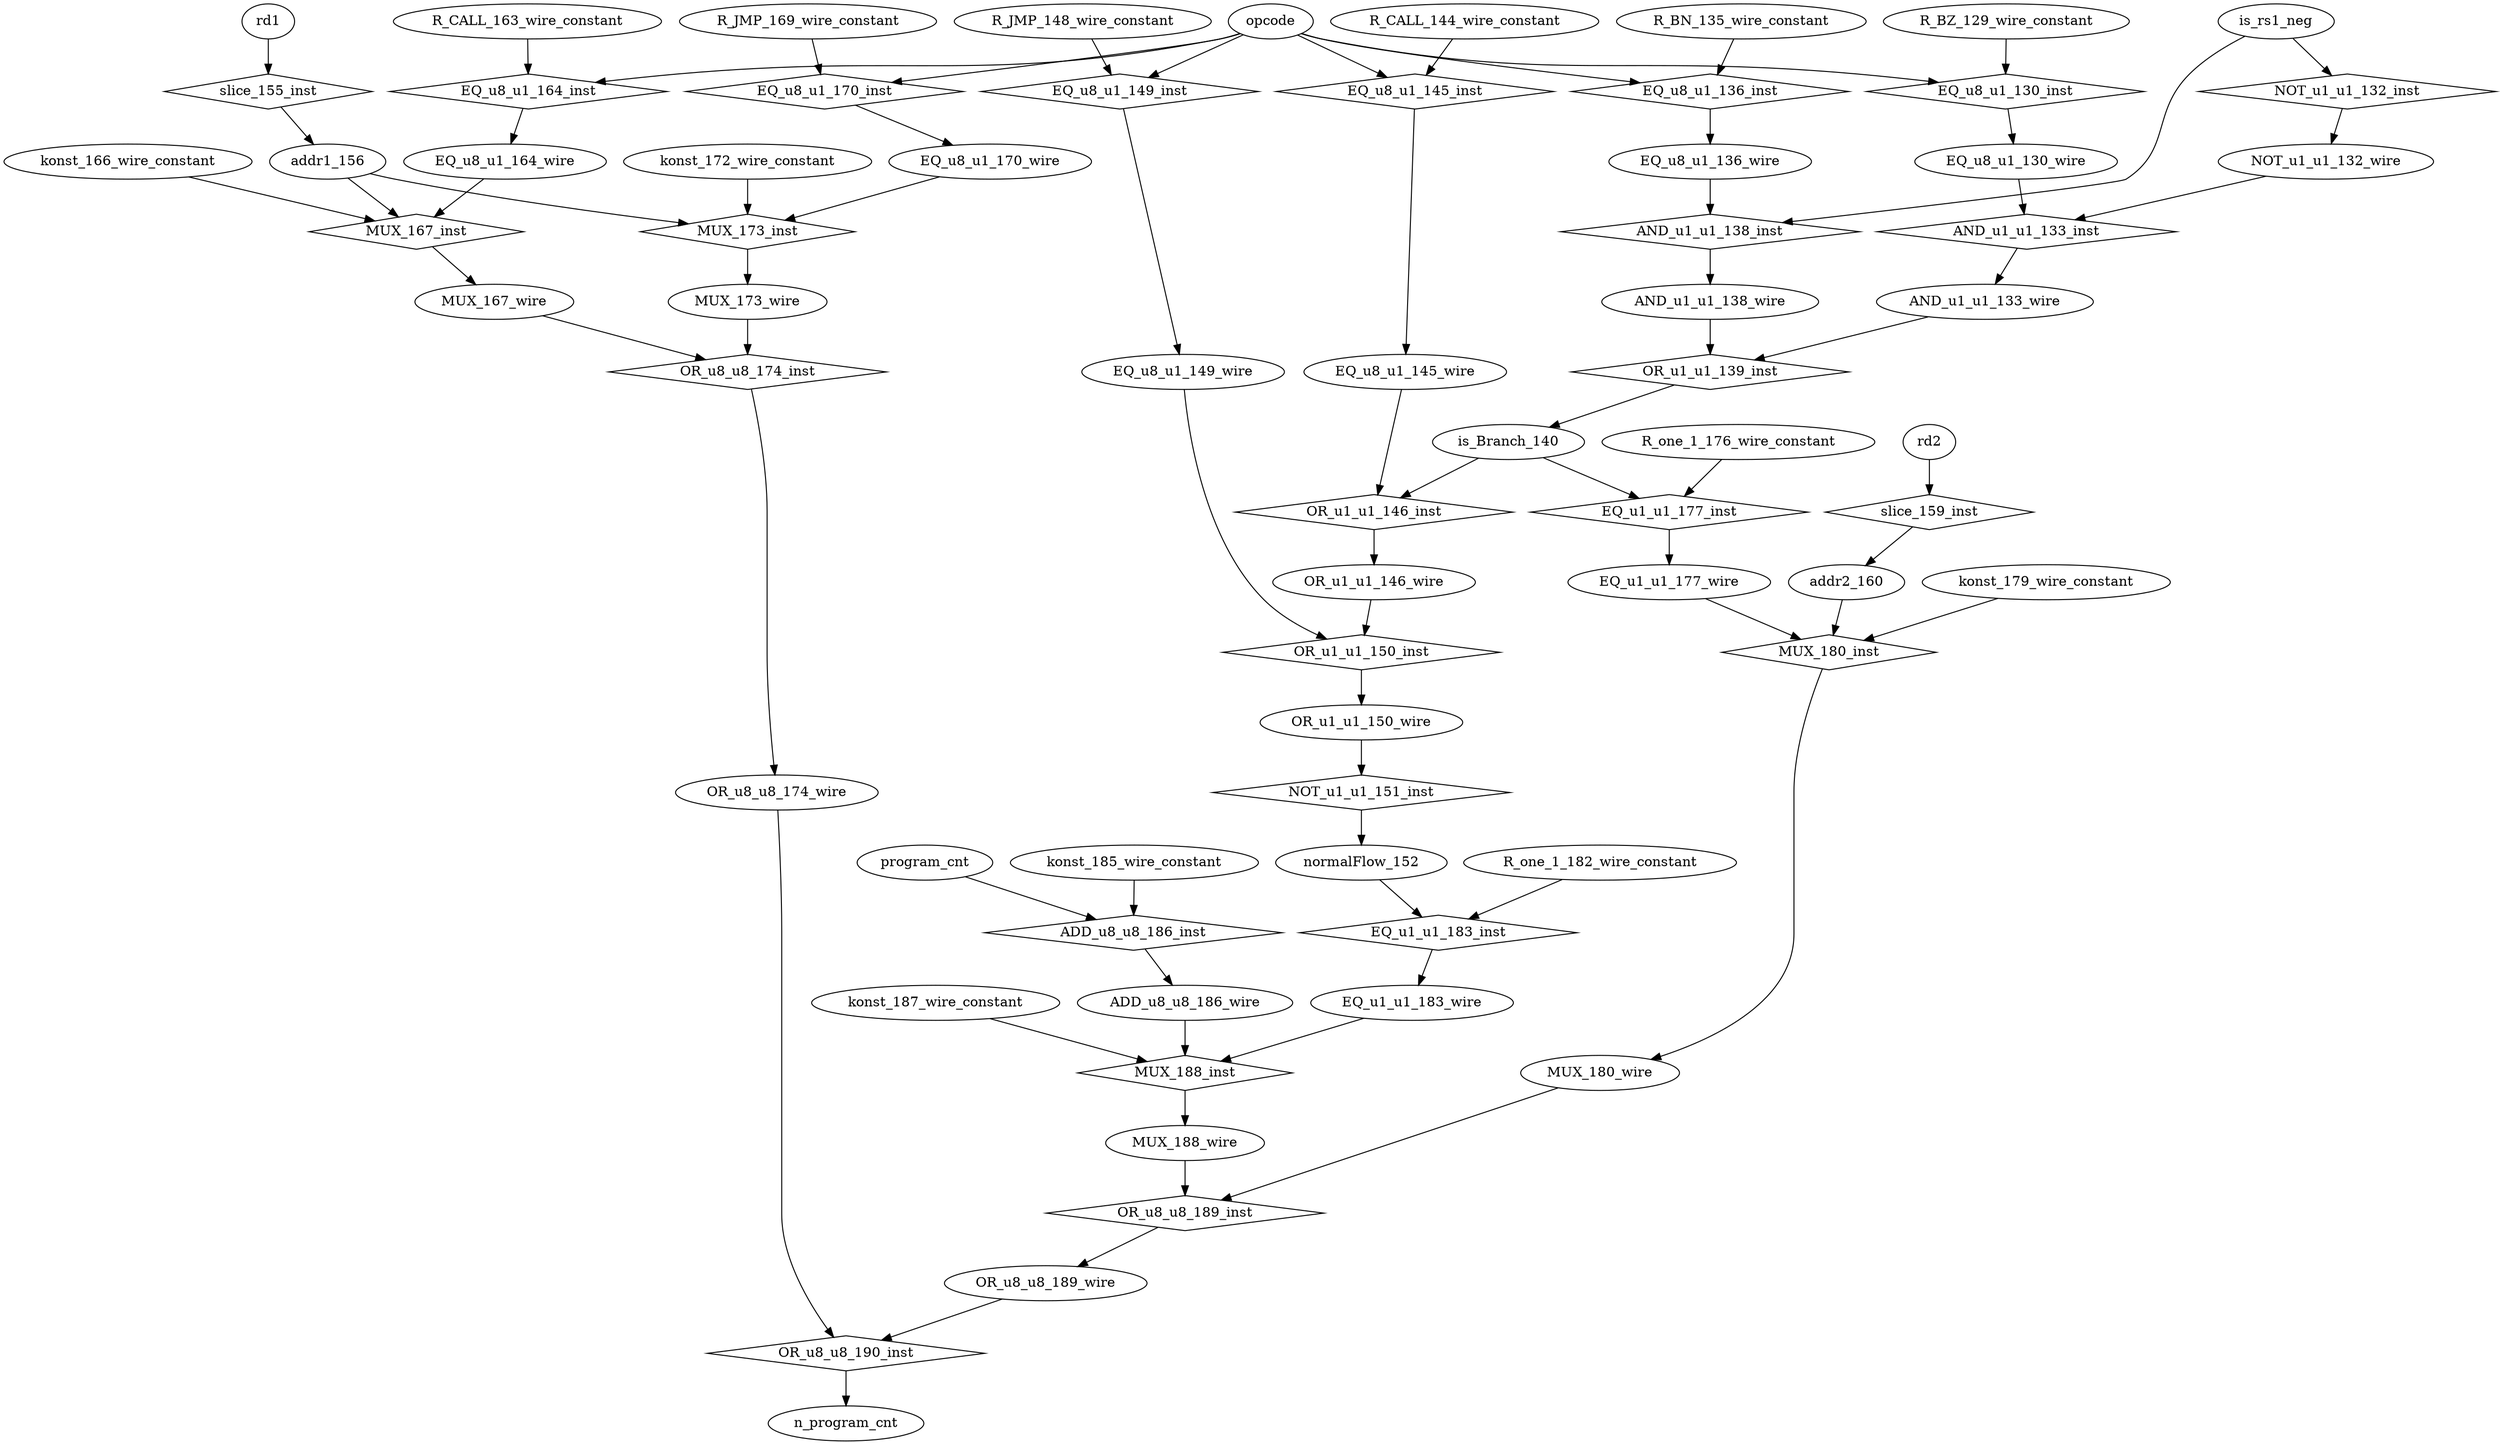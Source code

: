 digraph data_path {
  ADD_u8_u8_186_wire [shape=ellipse];
  AND_u1_u1_133_wire [shape=ellipse];
  AND_u1_u1_138_wire [shape=ellipse];
  EQ_u1_u1_177_wire [shape=ellipse];
  EQ_u1_u1_183_wire [shape=ellipse];
  EQ_u8_u1_130_wire [shape=ellipse];
  EQ_u8_u1_136_wire [shape=ellipse];
  EQ_u8_u1_145_wire [shape=ellipse];
  EQ_u8_u1_149_wire [shape=ellipse];
  EQ_u8_u1_164_wire [shape=ellipse];
  EQ_u8_u1_170_wire [shape=ellipse];
  MUX_167_wire [shape=ellipse];
  MUX_173_wire [shape=ellipse];
  MUX_180_wire [shape=ellipse];
  MUX_188_wire [shape=ellipse];
  NOT_u1_u1_132_wire [shape=ellipse];
  OR_u1_u1_146_wire [shape=ellipse];
  OR_u1_u1_150_wire [shape=ellipse];
  OR_u8_u8_174_wire [shape=ellipse];
  OR_u8_u8_189_wire [shape=ellipse];
  R_BN_135_wire_constant [shape=ellipse];
  R_BZ_129_wire_constant [shape=ellipse];
  R_CALL_144_wire_constant [shape=ellipse];
  R_CALL_163_wire_constant [shape=ellipse];
  R_JMP_148_wire_constant [shape=ellipse];
  R_JMP_169_wire_constant [shape=ellipse];
  R_one_1_176_wire_constant [shape=ellipse];
  R_one_1_182_wire_constant [shape=ellipse];
  addr1_156 [shape=ellipse];
  addr2_160 [shape=ellipse];
  is_Branch_140 [shape=ellipse];
  konst_166_wire_constant [shape=ellipse];
  konst_172_wire_constant [shape=ellipse];
  konst_179_wire_constant [shape=ellipse];
  konst_185_wire_constant [shape=ellipse];
  konst_187_wire_constant [shape=ellipse];
  normalFlow_152 [shape=ellipse];
  ADD_u8_u8_186_inst [shape=diamond];
program_cnt  -> ADD_u8_u8_186_inst;
konst_185_wire_constant  -> ADD_u8_u8_186_inst;
ADD_u8_u8_186_inst -> ADD_u8_u8_186_wire;
  AND_u1_u1_133_inst [shape=diamond];
EQ_u8_u1_130_wire  -> AND_u1_u1_133_inst;
NOT_u1_u1_132_wire  -> AND_u1_u1_133_inst;
AND_u1_u1_133_inst -> AND_u1_u1_133_wire;
  AND_u1_u1_138_inst [shape=diamond];
EQ_u8_u1_136_wire  -> AND_u1_u1_138_inst;
is_rs1_neg  -> AND_u1_u1_138_inst;
AND_u1_u1_138_inst -> AND_u1_u1_138_wire;
  EQ_u1_u1_177_inst [shape=diamond];
is_Branch_140  -> EQ_u1_u1_177_inst;
R_one_1_176_wire_constant  -> EQ_u1_u1_177_inst;
EQ_u1_u1_177_inst -> EQ_u1_u1_177_wire;
  EQ_u1_u1_183_inst [shape=diamond];
normalFlow_152  -> EQ_u1_u1_183_inst;
R_one_1_182_wire_constant  -> EQ_u1_u1_183_inst;
EQ_u1_u1_183_inst -> EQ_u1_u1_183_wire;
  EQ_u8_u1_130_inst [shape=diamond];
opcode  -> EQ_u8_u1_130_inst;
R_BZ_129_wire_constant  -> EQ_u8_u1_130_inst;
EQ_u8_u1_130_inst -> EQ_u8_u1_130_wire;
  EQ_u8_u1_136_inst [shape=diamond];
opcode  -> EQ_u8_u1_136_inst;
R_BN_135_wire_constant  -> EQ_u8_u1_136_inst;
EQ_u8_u1_136_inst -> EQ_u8_u1_136_wire;
  EQ_u8_u1_145_inst [shape=diamond];
opcode  -> EQ_u8_u1_145_inst;
R_CALL_144_wire_constant  -> EQ_u8_u1_145_inst;
EQ_u8_u1_145_inst -> EQ_u8_u1_145_wire;
  EQ_u8_u1_149_inst [shape=diamond];
opcode  -> EQ_u8_u1_149_inst;
R_JMP_148_wire_constant  -> EQ_u8_u1_149_inst;
EQ_u8_u1_149_inst -> EQ_u8_u1_149_wire;
  EQ_u8_u1_164_inst [shape=diamond];
opcode  -> EQ_u8_u1_164_inst;
R_CALL_163_wire_constant  -> EQ_u8_u1_164_inst;
EQ_u8_u1_164_inst -> EQ_u8_u1_164_wire;
  EQ_u8_u1_170_inst [shape=diamond];
opcode  -> EQ_u8_u1_170_inst;
R_JMP_169_wire_constant  -> EQ_u8_u1_170_inst;
EQ_u8_u1_170_inst -> EQ_u8_u1_170_wire;
  MUX_167_inst [shape=diamond];
EQ_u8_u1_164_wire  -> MUX_167_inst;
addr1_156  -> MUX_167_inst;
konst_166_wire_constant  -> MUX_167_inst;
MUX_167_inst -> MUX_167_wire;
  MUX_173_inst [shape=diamond];
EQ_u8_u1_170_wire  -> MUX_173_inst;
addr1_156  -> MUX_173_inst;
konst_172_wire_constant  -> MUX_173_inst;
MUX_173_inst -> MUX_173_wire;
  MUX_180_inst [shape=diamond];
EQ_u1_u1_177_wire  -> MUX_180_inst;
addr2_160  -> MUX_180_inst;
konst_179_wire_constant  -> MUX_180_inst;
MUX_180_inst -> MUX_180_wire;
  MUX_188_inst [shape=diamond];
EQ_u1_u1_183_wire  -> MUX_188_inst;
ADD_u8_u8_186_wire  -> MUX_188_inst;
konst_187_wire_constant  -> MUX_188_inst;
MUX_188_inst -> MUX_188_wire;
  NOT_u1_u1_132_inst [shape=diamond];
is_rs1_neg  -> NOT_u1_u1_132_inst;
NOT_u1_u1_132_inst -> NOT_u1_u1_132_wire;
  NOT_u1_u1_151_inst [shape=diamond];
OR_u1_u1_150_wire  -> NOT_u1_u1_151_inst;
NOT_u1_u1_151_inst -> normalFlow_152;
  OR_u1_u1_139_inst [shape=diamond];
AND_u1_u1_133_wire  -> OR_u1_u1_139_inst;
AND_u1_u1_138_wire  -> OR_u1_u1_139_inst;
OR_u1_u1_139_inst -> is_Branch_140;
  OR_u1_u1_146_inst [shape=diamond];
is_Branch_140  -> OR_u1_u1_146_inst;
EQ_u8_u1_145_wire  -> OR_u1_u1_146_inst;
OR_u1_u1_146_inst -> OR_u1_u1_146_wire;
  OR_u1_u1_150_inst [shape=diamond];
OR_u1_u1_146_wire  -> OR_u1_u1_150_inst;
EQ_u8_u1_149_wire  -> OR_u1_u1_150_inst;
OR_u1_u1_150_inst -> OR_u1_u1_150_wire;
  OR_u8_u8_174_inst [shape=diamond];
MUX_167_wire  -> OR_u8_u8_174_inst;
MUX_173_wire  -> OR_u8_u8_174_inst;
OR_u8_u8_174_inst -> OR_u8_u8_174_wire;
  OR_u8_u8_189_inst [shape=diamond];
MUX_180_wire  -> OR_u8_u8_189_inst;
MUX_188_wire  -> OR_u8_u8_189_inst;
OR_u8_u8_189_inst -> OR_u8_u8_189_wire;
  OR_u8_u8_190_inst [shape=diamond];
OR_u8_u8_174_wire  -> OR_u8_u8_190_inst;
OR_u8_u8_189_wire  -> OR_u8_u8_190_inst;
OR_u8_u8_190_inst -> n_program_cnt;
  slice_155_inst [shape=diamond];
rd1  -> slice_155_inst;
slice_155_inst -> addr1_156;
  slice_159_inst [shape=diamond];
rd2  -> slice_159_inst;
slice_159_inst -> addr2_160;
}
